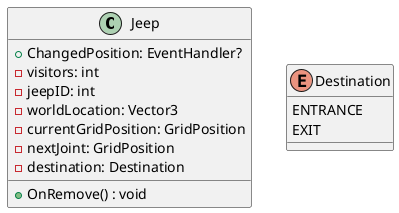 @startuml jeep

class Jeep{
 +ChangedPosition: EventHandler?
 -visitors: int
 -jeepID: int
 -worldLocation: Vector3
  /' for a* representation for the pathfinding '/
 -currentGridPosition: GridPosition
 -nextJoint: GridPosition
 -destination: Destination

 +OnRemove() : void
}

enum Destination{
    ENTRANCE
    EXIT
}

@enduml